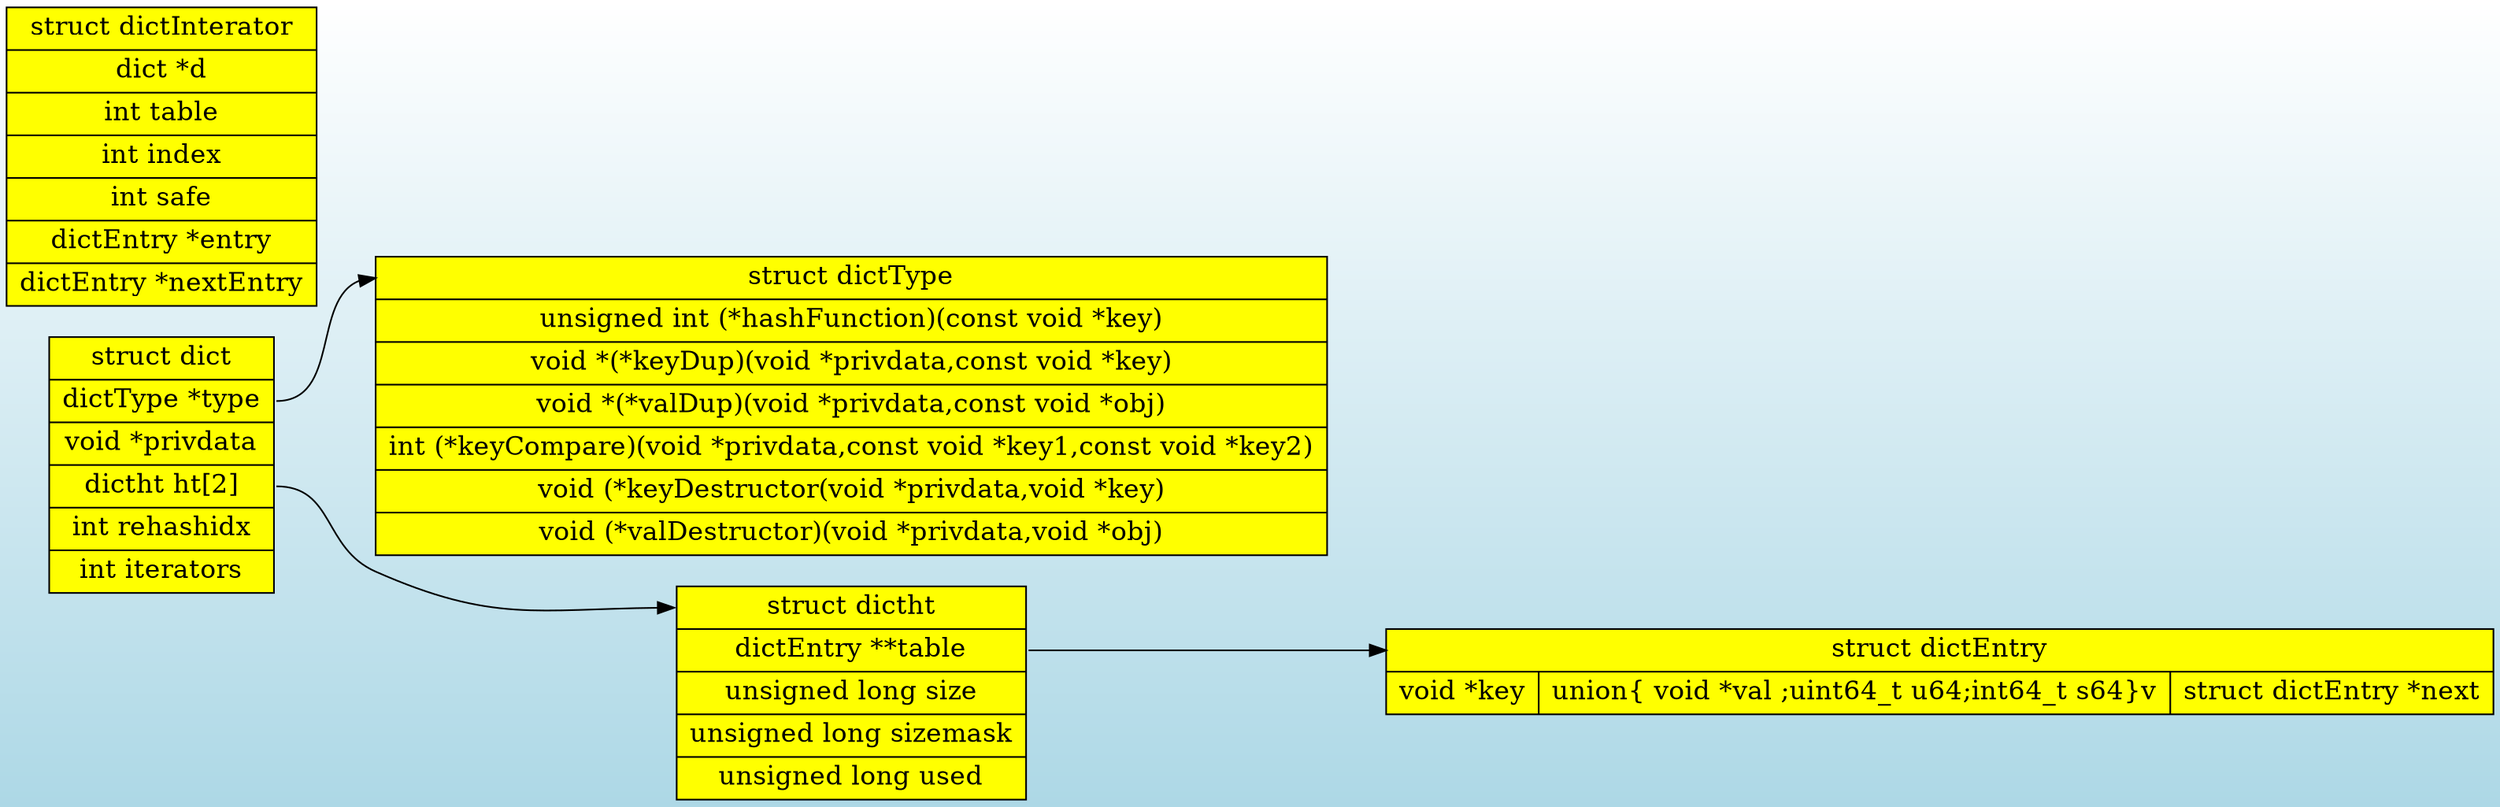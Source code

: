 digraph g{
	graph[
		rankdir = "LR"
		bgcolor = "white:lightblue"
		style="filled"
		gradientangle = 270
		];

	node[
		fontsize = "16"
		shape = "record"
		style = "filled"
		fillcolor = "yellow"
		gradientangle=90
		];
	edge[
		];

	"dictEntry"[
		label = "<f0>struct dictEntry|{void *key|union\{ void  *val ;uint64_t  u64;int64_t  s64\}v|struct dictEntry  *next}"
		];

	"dictht"[
		label = "<f0>struct dictht|<f1>dictEntry  **table|unsigned long size|unsigned long  sizemask|unsigned long used"
		];

	"dict"[
		label = "struct dict|<f0>dictType *type|void  *privdata|<f1>dictht ht[2]|int rehashidx|int iterators"
		];

	"dictType"[
		label = "<f0>struct dictType|unsigned int (*hashFunction)(const void *key)|void *(*keyDup)(void *privdata,const void *key)| void *(*valDup)(void *privdata,const void *obj)| int (*keyCompare)(void *privdata,const void *key1,const void *key2)|void (*keyDestructor(void *privdata,void *key)|void (*valDestructor)(void *privdata,void *obj)"
		];


	"dictInterator"[
		label = "struct dictInterator|dict *d|int table|int index|int safe|dictEntry *entry|dictEntry *nextEntry"
		];

	"dict":f0 -> "dictType":f0;
	"dict":f1 -> "dictht":f0;
	"dictht":f1 -> "dictEntry":f0;
	







	
	



}
